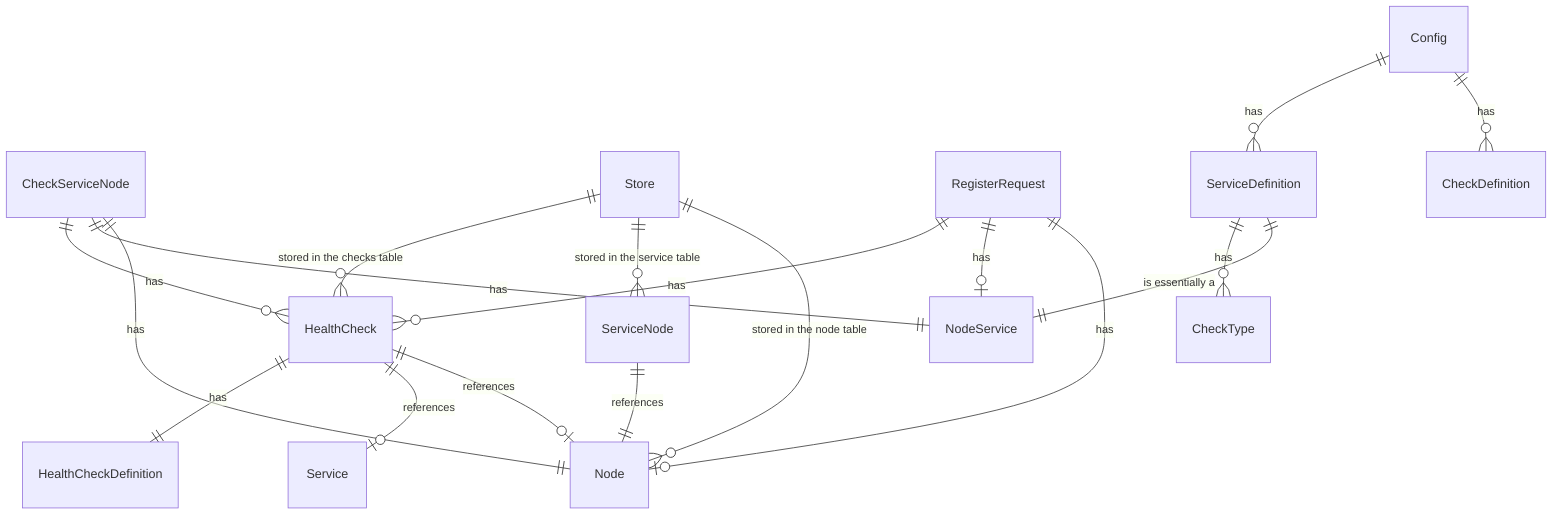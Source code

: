 erDiagram
   
    CheckServiceNode
    Node
    NodeService
    ServiceNode
    HealthCheck

    CheckServiceNode ||--|| Node: has
    CheckServiceNode ||--|| NodeService: has
    CheckServiceNode ||--o{ HealthCheck: has

    Store ||--o{ Node: "stored in the node table"
    Store ||--o{ ServiceNode: "stored in the service table"
    Store ||--o{ HealthCheck: "stored in the checks table"

    ServiceNode ||--|| Node: references
    HealthCheck ||--o| Node: references
    HealthCheck ||--o| Service: references

    RegisterRequest ||--o| Node: has
    RegisterRequest ||--o| NodeService: has
    RegisterRequest ||--o{ HealthCheck: has


    CheckDefinition
    HealthCheckDefinition
    CheckType

    HealthCheck ||--|| HealthCheckDefinition: has

    ServiceDefinition ||--|| NodeService: "is essentially a"
    ServiceDefinition ||--o{ CheckType: "has"

    Config ||--o{ CheckDefinition: "has"
    Config ||--o{ ServiceDefinition: "has"